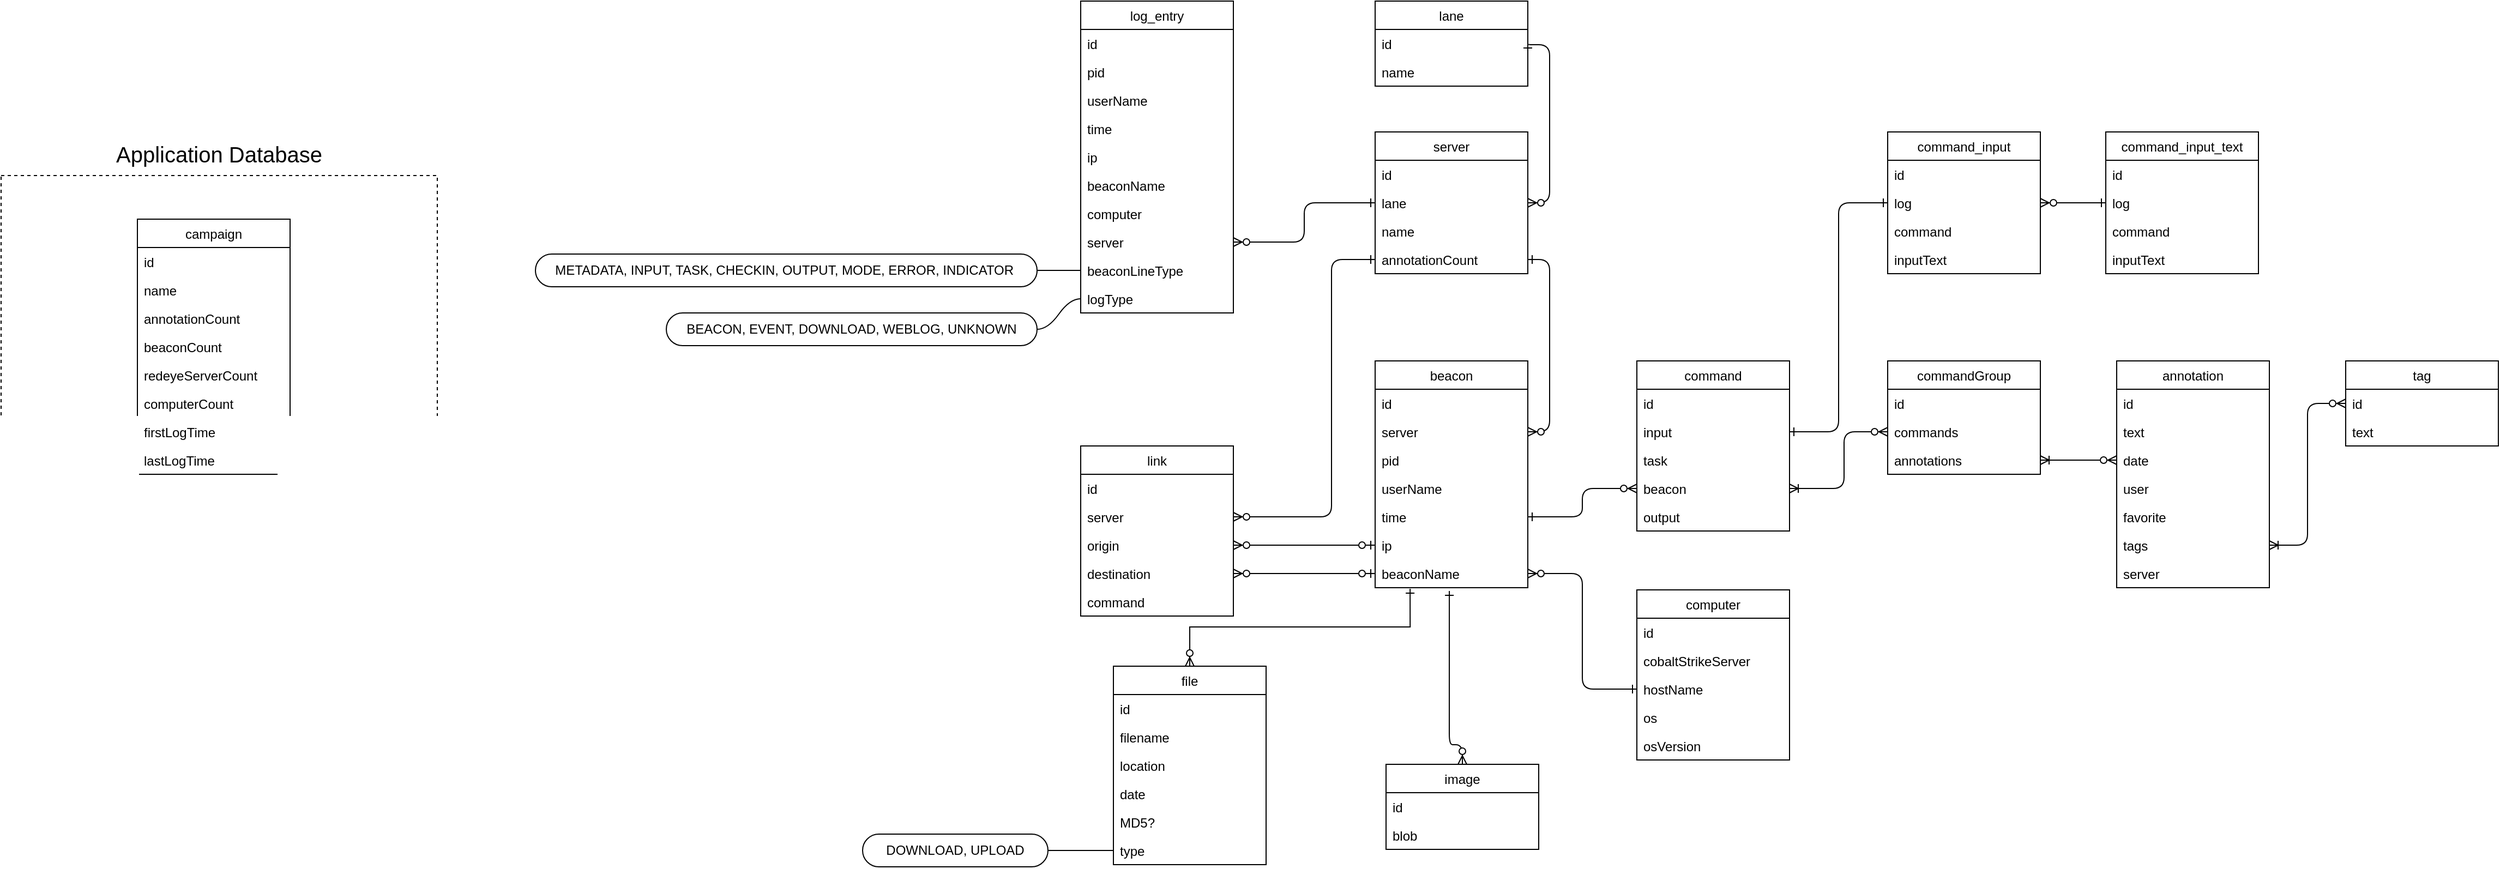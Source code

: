 <mxfile version="14.2.4" type="embed">
    <diagram name="Page-1" id="2ca16b54-16f6-2749-3443-fa8db7711227">
        <mxGraphModel dx="3240" dy="1632" grid="1" gridSize="10" guides="1" tooltips="1" connect="1" arrows="1" fold="1" page="1" pageScale="1" pageWidth="1100" pageHeight="850" background="none" math="0" shadow="0">
            <root>
                <mxCell id="0"/>
                <mxCell id="1" parent="0"/>
                <mxCell id="2T3oryyXffOPvP6jxIFv-10" value="" style="whiteSpace=wrap;html=1;aspect=fixed;fillColor=none;dashed=1;" parent="1" vertex="1">
                    <mxGeometry x="-1510" y="-630" width="400" height="400" as="geometry"/>
                </mxCell>
                <mxCell id="2T3oryyXffOPvP6jxIFv-11" value="Application Database" style="text;html=1;strokeColor=none;fillColor=none;align=center;verticalAlign=middle;whiteSpace=wrap;rounded=0;dashed=1;fontSize=20;" parent="1" vertex="1">
                    <mxGeometry x="-1510" y="-670" width="400" height="40" as="geometry"/>
                </mxCell>
                <mxCell id="2T3oryyXffOPvP6jxIFv-12" value="campaign" style="swimlane;fontStyle=0;childLayout=stackLayout;horizontal=1;startSize=26;horizontalStack=0;resizeParent=1;resizeParentMax=0;resizeLast=0;collapsible=1;marginBottom=0;html=0;" parent="1" vertex="1">
                    <mxGeometry x="-1385" y="-590" width="140" height="234" as="geometry"/>
                </mxCell>
                <mxCell id="2T3oryyXffOPvP6jxIFv-13" value="id" style="text;strokeColor=none;fillColor=none;align=left;verticalAlign=top;spacingLeft=4;spacingRight=4;overflow=hidden;rotatable=0;points=[[0,0.5],[1,0.5]];portConstraint=eastwest;" parent="2T3oryyXffOPvP6jxIFv-12" vertex="1">
                    <mxGeometry y="26" width="140" height="26" as="geometry"/>
                </mxCell>
                <mxCell id="2T3oryyXffOPvP6jxIFv-14" value="name" style="text;strokeColor=none;fillColor=none;align=left;verticalAlign=top;spacingLeft=4;spacingRight=4;overflow=hidden;rotatable=0;points=[[0,0.5],[1,0.5]];portConstraint=eastwest;html=0;" parent="2T3oryyXffOPvP6jxIFv-12" vertex="1">
                    <mxGeometry y="52" width="140" height="26" as="geometry"/>
                </mxCell>
                <mxCell id="2T3oryyXffOPvP6jxIFv-15" value="annotationCount" style="text;strokeColor=none;fillColor=none;align=left;verticalAlign=top;spacingLeft=4;spacingRight=4;overflow=hidden;rotatable=0;points=[[0,0.5],[1,0.5]];portConstraint=eastwest;html=0;" parent="2T3oryyXffOPvP6jxIFv-12" vertex="1">
                    <mxGeometry y="78" width="140" height="26" as="geometry"/>
                </mxCell>
                <mxCell id="2T3oryyXffOPvP6jxIFv-16" value="beaconCount" style="text;strokeColor=none;fillColor=none;align=left;verticalAlign=top;spacingLeft=4;spacingRight=4;overflow=hidden;rotatable=0;points=[[0,0.5],[1,0.5]];portConstraint=eastwest;" parent="2T3oryyXffOPvP6jxIFv-12" vertex="1">
                    <mxGeometry y="104" width="140" height="26" as="geometry"/>
                </mxCell>
                <mxCell id="2T3oryyXffOPvP6jxIFv-17" value="redeyeServerCount" style="text;strokeColor=none;fillColor=none;align=left;verticalAlign=top;spacingLeft=4;spacingRight=4;overflow=hidden;rotatable=0;points=[[0,0.5],[1,0.5]];portConstraint=eastwest;" parent="2T3oryyXffOPvP6jxIFv-12" vertex="1">
                    <mxGeometry y="130" width="140" height="26" as="geometry"/>
                </mxCell>
                <mxCell id="2T3oryyXffOPvP6jxIFv-18" value="computerCount&#10;" style="text;align=left;verticalAlign=top;spacingLeft=4;spacingRight=4;overflow=hidden;rotatable=0;points=[[0,0.5],[1,0.5]];portConstraint=eastwest;html=0;" parent="2T3oryyXffOPvP6jxIFv-12" vertex="1">
                    <mxGeometry y="156" width="140" height="26" as="geometry"/>
                </mxCell>
                <mxCell id="2T3oryyXffOPvP6jxIFv-19" value="firstLogTime" style="text;strokeColor=none;fillColor=none;align=left;verticalAlign=top;spacingLeft=4;spacingRight=4;overflow=hidden;rotatable=0;points=[[0,0.5],[1,0.5]];portConstraint=eastwest;" parent="2T3oryyXffOPvP6jxIFv-12" vertex="1">
                    <mxGeometry y="182" width="140" height="26" as="geometry"/>
                </mxCell>
                <mxCell id="2T3oryyXffOPvP6jxIFv-20" value="lastLogTime" style="text;strokeColor=none;fillColor=none;align=left;verticalAlign=top;spacingLeft=4;spacingRight=4;overflow=hidden;rotatable=0;points=[[0,0.5],[1,0.5]];portConstraint=eastwest;" parent="2T3oryyXffOPvP6jxIFv-12" vertex="1">
                    <mxGeometry y="208" width="140" height="26" as="geometry"/>
                </mxCell>
                <mxCell id="2T3oryyXffOPvP6jxIFv-21" value="annotation" style="swimlane;fontStyle=0;childLayout=stackLayout;horizontal=1;startSize=26;horizontalStack=0;resizeParent=1;resizeParentMax=0;resizeLast=0;collapsible=1;marginBottom=0;html=0;" parent="1" vertex="1">
                    <mxGeometry x="430" y="-460" width="140" height="208" as="geometry"/>
                </mxCell>
                <mxCell id="2T3oryyXffOPvP6jxIFv-22" value="id" style="text;strokeColor=none;fillColor=none;align=left;verticalAlign=top;spacingLeft=4;spacingRight=4;overflow=hidden;rotatable=0;points=[[0,0.5],[1,0.5]];portConstraint=eastwest;" parent="2T3oryyXffOPvP6jxIFv-21" vertex="1">
                    <mxGeometry y="26" width="140" height="26" as="geometry"/>
                </mxCell>
                <mxCell id="2T3oryyXffOPvP6jxIFv-23" value="text" style="text;strokeColor=none;fillColor=none;align=left;verticalAlign=top;spacingLeft=4;spacingRight=4;overflow=hidden;rotatable=0;points=[[0,0.5],[1,0.5]];portConstraint=eastwest;html=0;" parent="2T3oryyXffOPvP6jxIFv-21" vertex="1">
                    <mxGeometry y="52" width="140" height="26" as="geometry"/>
                </mxCell>
                <mxCell id="2T3oryyXffOPvP6jxIFv-24" value="date" style="text;strokeColor=none;fillColor=none;align=left;verticalAlign=top;spacingLeft=4;spacingRight=4;overflow=hidden;rotatable=0;points=[[0,0.5],[1,0.5]];portConstraint=eastwest;html=0;" parent="2T3oryyXffOPvP6jxIFv-21" vertex="1">
                    <mxGeometry y="78" width="140" height="26" as="geometry"/>
                </mxCell>
                <mxCell id="2T3oryyXffOPvP6jxIFv-25" value="user" style="text;strokeColor=none;fillColor=none;align=left;verticalAlign=top;spacingLeft=4;spacingRight=4;overflow=hidden;rotatable=0;points=[[0,0.5],[1,0.5]];portConstraint=eastwest;" parent="2T3oryyXffOPvP6jxIFv-21" vertex="1">
                    <mxGeometry y="104" width="140" height="26" as="geometry"/>
                </mxCell>
                <mxCell id="2T3oryyXffOPvP6jxIFv-26" value="favorite" style="text;strokeColor=none;fillColor=none;align=left;verticalAlign=top;spacingLeft=4;spacingRight=4;overflow=hidden;rotatable=0;points=[[0,0.5],[1,0.5]];portConstraint=eastwest;" parent="2T3oryyXffOPvP6jxIFv-21" vertex="1">
                    <mxGeometry y="130" width="140" height="26" as="geometry"/>
                </mxCell>
                <mxCell id="2T3oryyXffOPvP6jxIFv-27" value="tags" style="text;align=left;verticalAlign=top;spacingLeft=4;spacingRight=4;overflow=hidden;rotatable=0;points=[[0,0.5],[1,0.5]];portConstraint=eastwest;html=0;" parent="2T3oryyXffOPvP6jxIFv-21" vertex="1">
                    <mxGeometry y="156" width="140" height="26" as="geometry"/>
                </mxCell>
                <mxCell id="2T3oryyXffOPvP6jxIFv-28" value="server" style="text;strokeColor=none;fillColor=none;align=left;verticalAlign=top;spacingLeft=4;spacingRight=4;overflow=hidden;rotatable=0;points=[[0,0.5],[1,0.5]];portConstraint=eastwest;" parent="2T3oryyXffOPvP6jxIFv-21" vertex="1">
                    <mxGeometry y="182" width="140" height="26" as="geometry"/>
                </mxCell>
                <mxCell id="2T3oryyXffOPvP6jxIFv-29" value="tag" style="swimlane;fontStyle=0;childLayout=stackLayout;horizontal=1;startSize=26;horizontalStack=0;resizeParent=1;resizeParentMax=0;resizeLast=0;collapsible=1;marginBottom=0;html=0;" parent="1" vertex="1">
                    <mxGeometry x="640" y="-460" width="140" height="78" as="geometry"/>
                </mxCell>
                <mxCell id="2T3oryyXffOPvP6jxIFv-30" value="id" style="text;align=left;verticalAlign=top;spacingLeft=4;spacingRight=4;overflow=hidden;rotatable=0;points=[[0,0.5],[1,0.5]];portConstraint=eastwest;" parent="2T3oryyXffOPvP6jxIFv-29" vertex="1">
                    <mxGeometry y="26" width="140" height="26" as="geometry"/>
                </mxCell>
                <mxCell id="2T3oryyXffOPvP6jxIFv-31" value="text" style="text;strokeColor=none;fillColor=none;align=left;verticalAlign=top;spacingLeft=4;spacingRight=4;overflow=hidden;rotatable=0;points=[[0,0.5],[1,0.5]];portConstraint=eastwest;html=0;" parent="2T3oryyXffOPvP6jxIFv-29" vertex="1">
                    <mxGeometry y="52" width="140" height="26" as="geometry"/>
                </mxCell>
                <mxCell id="2T3oryyXffOPvP6jxIFv-32" value="" style="endArrow=ERzeroToMany;html=1;entryX=0;entryY=0.5;entryDx=0;entryDy=0;exitX=1;exitY=0.5;exitDx=0;exitDy=0;rounded=1;edgeStyle=orthogonalEdgeStyle;startArrow=ERoneToMany;startFill=0;endFill=1;" parent="1" source="2T3oryyXffOPvP6jxIFv-27" target="2T3oryyXffOPvP6jxIFv-30" edge="1">
                    <mxGeometry width="50" height="50" relative="1" as="geometry">
                        <mxPoint x="410" y="-220" as="sourcePoint"/>
                        <mxPoint x="460" y="-270" as="targetPoint"/>
                    </mxGeometry>
                </mxCell>
                <mxCell id="2T3oryyXffOPvP6jxIFv-33" value="commandGroup" style="swimlane;fontStyle=0;childLayout=stackLayout;horizontal=1;startSize=26;horizontalStack=0;resizeParent=1;resizeParentMax=0;resizeLast=0;collapsible=1;marginBottom=0;html=0;" parent="1" vertex="1">
                    <mxGeometry x="220" y="-460" width="140" height="104" as="geometry"/>
                </mxCell>
                <mxCell id="2T3oryyXffOPvP6jxIFv-34" value="id" style="text;strokeColor=none;fillColor=none;align=left;verticalAlign=top;spacingLeft=4;spacingRight=4;overflow=hidden;rotatable=0;points=[[0,0.5],[1,0.5]];portConstraint=eastwest;" parent="2T3oryyXffOPvP6jxIFv-33" vertex="1">
                    <mxGeometry y="26" width="140" height="26" as="geometry"/>
                </mxCell>
                <mxCell id="2T3oryyXffOPvP6jxIFv-35" value="commands" style="text;strokeColor=none;fillColor=none;align=left;verticalAlign=top;spacingLeft=4;spacingRight=4;overflow=hidden;rotatable=0;points=[[0,0.5],[1,0.5]];portConstraint=eastwest;html=0;" parent="2T3oryyXffOPvP6jxIFv-33" vertex="1">
                    <mxGeometry y="52" width="140" height="26" as="geometry"/>
                </mxCell>
                <mxCell id="2T3oryyXffOPvP6jxIFv-36" value="annotations" style="text;strokeColor=none;fillColor=none;align=left;verticalAlign=top;spacingLeft=4;spacingRight=4;overflow=hidden;rotatable=0;points=[[0,0.5],[1,0.5]];portConstraint=eastwest;html=0;" parent="2T3oryyXffOPvP6jxIFv-33" vertex="1">
                    <mxGeometry y="78" width="140" height="26" as="geometry"/>
                </mxCell>
                <mxCell id="2T3oryyXffOPvP6jxIFv-37" value="" style="endArrow=ERzeroToMany;html=1;entryX=0;entryY=0.5;entryDx=0;entryDy=0;exitX=1;exitY=0.5;exitDx=0;exitDy=0;rounded=1;edgeStyle=orthogonalEdgeStyle;startArrow=ERoneToMany;startFill=0;endFill=1;" parent="1" source="2T3oryyXffOPvP6jxIFv-36" target="2T3oryyXffOPvP6jxIFv-24" edge="1">
                    <mxGeometry width="50" height="50" relative="1" as="geometry">
                        <mxPoint x="665.0" y="-281" as="sourcePoint"/>
                        <mxPoint x="850" y="-411" as="targetPoint"/>
                    </mxGeometry>
                </mxCell>
                <mxCell id="2T3oryyXffOPvP6jxIFv-38" value="command" style="swimlane;fontStyle=0;childLayout=stackLayout;horizontal=1;startSize=26;horizontalStack=0;resizeParent=1;resizeParentMax=0;resizeLast=0;collapsible=1;marginBottom=0;html=0;" parent="1" vertex="1">
                    <mxGeometry x="-10" y="-460" width="140" height="156" as="geometry"/>
                </mxCell>
                <mxCell id="2T3oryyXffOPvP6jxIFv-39" value="id" style="text;strokeColor=none;fillColor=none;align=left;verticalAlign=top;spacingLeft=4;spacingRight=4;overflow=hidden;rotatable=0;points=[[0,0.5],[1,0.5]];portConstraint=eastwest;" parent="2T3oryyXffOPvP6jxIFv-38" vertex="1">
                    <mxGeometry y="26" width="140" height="26" as="geometry"/>
                </mxCell>
                <mxCell id="2T3oryyXffOPvP6jxIFv-40" value="input" style="text;strokeColor=none;fillColor=none;align=left;verticalAlign=top;spacingLeft=4;spacingRight=4;overflow=hidden;rotatable=0;points=[[0,0.5],[1,0.5]];portConstraint=eastwest;html=0;" parent="2T3oryyXffOPvP6jxIFv-38" vertex="1">
                    <mxGeometry y="52" width="140" height="26" as="geometry"/>
                </mxCell>
                <mxCell id="2T3oryyXffOPvP6jxIFv-41" value="task" style="text;strokeColor=none;fillColor=none;align=left;verticalAlign=top;spacingLeft=4;spacingRight=4;overflow=hidden;rotatable=0;points=[[0,0.5],[1,0.5]];portConstraint=eastwest;html=0;" parent="2T3oryyXffOPvP6jxIFv-38" vertex="1">
                    <mxGeometry y="78" width="140" height="26" as="geometry"/>
                </mxCell>
                <mxCell id="2T3oryyXffOPvP6jxIFv-42" value="beacon" style="text;strokeColor=none;fillColor=none;align=left;verticalAlign=top;spacingLeft=4;spacingRight=4;overflow=hidden;rotatable=0;points=[[0,0.5],[1,0.5]];portConstraint=eastwest;" parent="2T3oryyXffOPvP6jxIFv-38" vertex="1">
                    <mxGeometry y="104" width="140" height="26" as="geometry"/>
                </mxCell>
                <mxCell id="2T3oryyXffOPvP6jxIFv-43" value="output" style="text;strokeColor=none;fillColor=none;align=left;verticalAlign=top;spacingLeft=4;spacingRight=4;overflow=hidden;rotatable=0;points=[[0,0.5],[1,0.5]];portConstraint=eastwest;" parent="2T3oryyXffOPvP6jxIFv-38" vertex="1">
                    <mxGeometry y="130" width="140" height="26" as="geometry"/>
                </mxCell>
                <mxCell id="2T3oryyXffOPvP6jxIFv-44" value="" style="endArrow=ERzeroToMany;html=1;rounded=1;edgeStyle=orthogonalEdgeStyle;startArrow=ERoneToMany;startFill=0;endFill=1;entryX=0;entryY=0.5;entryDx=0;entryDy=0;exitX=1;exitY=0.5;exitDx=0;exitDy=0;" parent="1" source="2T3oryyXffOPvP6jxIFv-42" target="2T3oryyXffOPvP6jxIFv-35" edge="1">
                    <mxGeometry width="50" height="50" relative="1" as="geometry">
                        <mxPoint x="130" y="-421" as="sourcePoint"/>
                        <mxPoint x="190" y="-421" as="targetPoint"/>
                        <Array as="points">
                            <mxPoint x="180" y="-343"/>
                            <mxPoint x="180" y="-395"/>
                        </Array>
                    </mxGeometry>
                </mxCell>
                <mxCell id="2T3oryyXffOPvP6jxIFv-45" value="beacon" style="swimlane;fontStyle=0;childLayout=stackLayout;horizontal=1;startSize=26;horizontalStack=0;resizeParent=1;resizeParentMax=0;resizeLast=0;collapsible=1;marginBottom=0;html=0;" parent="1" vertex="1">
                    <mxGeometry x="-250" y="-460" width="140" height="208" as="geometry"/>
                </mxCell>
                <mxCell id="2T3oryyXffOPvP6jxIFv-46" value="id" style="text;strokeColor=none;fillColor=none;align=left;verticalAlign=top;spacingLeft=4;spacingRight=4;overflow=hidden;rotatable=0;points=[[0,0.5],[1,0.5]];portConstraint=eastwest;" parent="2T3oryyXffOPvP6jxIFv-45" vertex="1">
                    <mxGeometry y="26" width="140" height="26" as="geometry"/>
                </mxCell>
                <mxCell id="2T3oryyXffOPvP6jxIFv-47" value="server" style="text;strokeColor=none;fillColor=none;align=left;verticalAlign=top;spacingLeft=4;spacingRight=4;overflow=hidden;rotatable=0;points=[[0,0.5],[1,0.5]];portConstraint=eastwest;" parent="2T3oryyXffOPvP6jxIFv-45" vertex="1">
                    <mxGeometry y="52" width="140" height="26" as="geometry"/>
                </mxCell>
                <mxCell id="2T3oryyXffOPvP6jxIFv-48" value="pid" style="text;strokeColor=none;fillColor=none;align=left;verticalAlign=top;spacingLeft=4;spacingRight=4;overflow=hidden;rotatable=0;points=[[0,0.5],[1,0.5]];portConstraint=eastwest;html=0;" parent="2T3oryyXffOPvP6jxIFv-45" vertex="1">
                    <mxGeometry y="78" width="140" height="26" as="geometry"/>
                </mxCell>
                <mxCell id="2T3oryyXffOPvP6jxIFv-49" value="userName" style="text;strokeColor=none;fillColor=none;align=left;verticalAlign=top;spacingLeft=4;spacingRight=4;overflow=hidden;rotatable=0;points=[[0,0.5],[1,0.5]];portConstraint=eastwest;html=0;" parent="2T3oryyXffOPvP6jxIFv-45" vertex="1">
                    <mxGeometry y="104" width="140" height="26" as="geometry"/>
                </mxCell>
                <mxCell id="2T3oryyXffOPvP6jxIFv-50" value="time" style="text;strokeColor=none;fillColor=none;align=left;verticalAlign=top;spacingLeft=4;spacingRight=4;overflow=hidden;rotatable=0;points=[[0,0.5],[1,0.5]];portConstraint=eastwest;" parent="2T3oryyXffOPvP6jxIFv-45" vertex="1">
                    <mxGeometry y="130" width="140" height="26" as="geometry"/>
                </mxCell>
                <mxCell id="2T3oryyXffOPvP6jxIFv-51" value="ip" style="text;strokeColor=none;fillColor=none;align=left;verticalAlign=top;spacingLeft=4;spacingRight=4;overflow=hidden;rotatable=0;points=[[0,0.5],[1,0.5]];portConstraint=eastwest;" parent="2T3oryyXffOPvP6jxIFv-45" vertex="1">
                    <mxGeometry y="156" width="140" height="26" as="geometry"/>
                </mxCell>
                <mxCell id="2T3oryyXffOPvP6jxIFv-52" value="beaconName" style="text;strokeColor=none;fillColor=none;align=left;verticalAlign=top;spacingLeft=4;spacingRight=4;overflow=hidden;rotatable=0;points=[[0,0.5],[1,0.5]];portConstraint=eastwest;" parent="2T3oryyXffOPvP6jxIFv-45" vertex="1">
                    <mxGeometry y="182" width="140" height="26" as="geometry"/>
                </mxCell>
                <mxCell id="2T3oryyXffOPvP6jxIFv-54" value="log_entry" style="swimlane;fontStyle=0;childLayout=stackLayout;horizontal=1;startSize=26;horizontalStack=0;resizeParent=1;resizeParentMax=0;resizeLast=0;collapsible=1;marginBottom=0;html=0;" parent="1" vertex="1">
                    <mxGeometry x="-520" y="-790" width="140" height="286" as="geometry"/>
                </mxCell>
                <mxCell id="2T3oryyXffOPvP6jxIFv-55" value="id" style="text;strokeColor=none;fillColor=none;align=left;verticalAlign=top;spacingLeft=4;spacingRight=4;overflow=hidden;rotatable=0;points=[[0,0.5],[1,0.5]];portConstraint=eastwest;" parent="2T3oryyXffOPvP6jxIFv-54" vertex="1">
                    <mxGeometry y="26" width="140" height="26" as="geometry"/>
                </mxCell>
                <mxCell id="2T3oryyXffOPvP6jxIFv-56" value="pid" style="text;strokeColor=none;fillColor=none;align=left;verticalAlign=top;spacingLeft=4;spacingRight=4;overflow=hidden;rotatable=0;points=[[0,0.5],[1,0.5]];portConstraint=eastwest;html=0;" parent="2T3oryyXffOPvP6jxIFv-54" vertex="1">
                    <mxGeometry y="52" width="140" height="26" as="geometry"/>
                </mxCell>
                <mxCell id="2T3oryyXffOPvP6jxIFv-57" value="userName" style="text;strokeColor=none;fillColor=none;align=left;verticalAlign=top;spacingLeft=4;spacingRight=4;overflow=hidden;rotatable=0;points=[[0,0.5],[1,0.5]];portConstraint=eastwest;html=0;" parent="2T3oryyXffOPvP6jxIFv-54" vertex="1">
                    <mxGeometry y="78" width="140" height="26" as="geometry"/>
                </mxCell>
                <mxCell id="2T3oryyXffOPvP6jxIFv-58" value="time" style="text;strokeColor=none;fillColor=none;align=left;verticalAlign=top;spacingLeft=4;spacingRight=4;overflow=hidden;rotatable=0;points=[[0,0.5],[1,0.5]];portConstraint=eastwest;" parent="2T3oryyXffOPvP6jxIFv-54" vertex="1">
                    <mxGeometry y="104" width="140" height="26" as="geometry"/>
                </mxCell>
                <mxCell id="2T3oryyXffOPvP6jxIFv-59" value="ip" style="text;strokeColor=none;fillColor=none;align=left;verticalAlign=top;spacingLeft=4;spacingRight=4;overflow=hidden;rotatable=0;points=[[0,0.5],[1,0.5]];portConstraint=eastwest;" parent="2T3oryyXffOPvP6jxIFv-54" vertex="1">
                    <mxGeometry y="130" width="140" height="26" as="geometry"/>
                </mxCell>
                <mxCell id="2T3oryyXffOPvP6jxIFv-60" value="beaconName" style="text;strokeColor=none;fillColor=none;align=left;verticalAlign=top;spacingLeft=4;spacingRight=4;overflow=hidden;rotatable=0;points=[[0,0.5],[1,0.5]];portConstraint=eastwest;" parent="2T3oryyXffOPvP6jxIFv-54" vertex="1">
                    <mxGeometry y="156" width="140" height="26" as="geometry"/>
                </mxCell>
                <mxCell id="2T3oryyXffOPvP6jxIFv-61" value="computer" style="text;strokeColor=none;fillColor=none;align=left;verticalAlign=top;spacingLeft=4;spacingRight=4;overflow=hidden;rotatable=0;points=[[0,0.5],[1,0.5]];portConstraint=eastwest;" parent="2T3oryyXffOPvP6jxIFv-54" vertex="1">
                    <mxGeometry y="182" width="140" height="26" as="geometry"/>
                </mxCell>
                <mxCell id="2T3oryyXffOPvP6jxIFv-62" value="server" style="text;strokeColor=none;fillColor=none;align=left;verticalAlign=top;spacingLeft=4;spacingRight=4;overflow=hidden;rotatable=0;points=[[0,0.5],[1,0.5]];portConstraint=eastwest;" parent="2T3oryyXffOPvP6jxIFv-54" vertex="1">
                    <mxGeometry y="208" width="140" height="26" as="geometry"/>
                </mxCell>
                <mxCell id="46" value="beaconLineType" style="text;strokeColor=none;fillColor=none;align=left;verticalAlign=top;spacingLeft=4;spacingRight=4;overflow=hidden;rotatable=0;points=[[0,0.5],[1,0.5]];portConstraint=eastwest;" vertex="1" parent="2T3oryyXffOPvP6jxIFv-54">
                    <mxGeometry y="234" width="140" height="26" as="geometry"/>
                </mxCell>
                <mxCell id="59" value="logType" style="text;strokeColor=none;fillColor=none;align=left;verticalAlign=top;spacingLeft=4;spacingRight=4;overflow=hidden;rotatable=0;points=[[0,0.5],[1,0.5]];portConstraint=eastwest;" vertex="1" parent="2T3oryyXffOPvP6jxIFv-54">
                    <mxGeometry y="260" width="140" height="26" as="geometry"/>
                </mxCell>
                <mxCell id="2T3oryyXffOPvP6jxIFv-63" style="edgeStyle=orthogonalEdgeStyle;rounded=1;orthogonalLoop=1;jettySize=auto;html=1;exitX=0;exitY=0.5;exitDx=0;exitDy=0;entryX=1;entryY=0.5;entryDx=0;entryDy=0;startArrow=ERzeroToMany;startFill=1;endArrow=ERone;endFill=0;" parent="1" source="2T3oryyXffOPvP6jxIFv-42" target="2T3oryyXffOPvP6jxIFv-50" edge="1">
                    <mxGeometry relative="1" as="geometry"/>
                </mxCell>
                <mxCell id="2T3oryyXffOPvP6jxIFv-64" value="computer" style="swimlane;fontStyle=0;childLayout=stackLayout;horizontal=1;startSize=26;horizontalStack=0;resizeParent=1;resizeParentMax=0;resizeLast=0;collapsible=1;marginBottom=0;html=0;" parent="1" vertex="1">
                    <mxGeometry x="-10" y="-250" width="140" height="156" as="geometry"/>
                </mxCell>
                <mxCell id="2T3oryyXffOPvP6jxIFv-65" value="id" style="text;strokeColor=none;fillColor=none;align=left;verticalAlign=top;spacingLeft=4;spacingRight=4;overflow=hidden;rotatable=0;points=[[0,0.5],[1,0.5]];portConstraint=eastwest;" parent="2T3oryyXffOPvP6jxIFv-64" vertex="1">
                    <mxGeometry y="26" width="140" height="26" as="geometry"/>
                </mxCell>
                <mxCell id="2T3oryyXffOPvP6jxIFv-66" value="cobaltStrikeServer" style="text;strokeColor=none;fillColor=none;align=left;verticalAlign=top;spacingLeft=4;spacingRight=4;overflow=hidden;rotatable=0;points=[[0,0.5],[1,0.5]];portConstraint=eastwest;html=0;" parent="2T3oryyXffOPvP6jxIFv-64" vertex="1">
                    <mxGeometry y="52" width="140" height="26" as="geometry"/>
                </mxCell>
                <mxCell id="2T3oryyXffOPvP6jxIFv-67" value="hostName" style="text;strokeColor=none;fillColor=none;align=left;verticalAlign=top;spacingLeft=4;spacingRight=4;overflow=hidden;rotatable=0;points=[[0,0.5],[1,0.5]];portConstraint=eastwest;html=0;" parent="2T3oryyXffOPvP6jxIFv-64" vertex="1">
                    <mxGeometry y="78" width="140" height="26" as="geometry"/>
                </mxCell>
                <mxCell id="2T3oryyXffOPvP6jxIFv-68" value="os" style="text;strokeColor=none;fillColor=none;align=left;verticalAlign=top;spacingLeft=4;spacingRight=4;overflow=hidden;rotatable=0;points=[[0,0.5],[1,0.5]];portConstraint=eastwest;" parent="2T3oryyXffOPvP6jxIFv-64" vertex="1">
                    <mxGeometry y="104" width="140" height="26" as="geometry"/>
                </mxCell>
                <mxCell id="2T3oryyXffOPvP6jxIFv-69" value="osVersion" style="text;strokeColor=none;fillColor=none;align=left;verticalAlign=top;spacingLeft=4;spacingRight=4;overflow=hidden;rotatable=0;points=[[0,0.5],[1,0.5]];portConstraint=eastwest;" parent="2T3oryyXffOPvP6jxIFv-64" vertex="1">
                    <mxGeometry y="130" width="140" height="26" as="geometry"/>
                </mxCell>
                <mxCell id="2T3oryyXffOPvP6jxIFv-70" style="edgeStyle=orthogonalEdgeStyle;rounded=1;orthogonalLoop=1;jettySize=auto;html=1;exitX=1;exitY=0.5;exitDx=0;exitDy=0;entryX=0;entryY=0.5;entryDx=0;entryDy=0;startArrow=ERzeroToMany;startFill=1;endArrow=ERone;endFill=0;" parent="1" source="2T3oryyXffOPvP6jxIFv-52" target="2T3oryyXffOPvP6jxIFv-67" edge="1">
                    <mxGeometry relative="1" as="geometry">
                        <mxPoint x="-110" y="-239" as="sourcePoint"/>
                    </mxGeometry>
                </mxCell>
                <mxCell id="2T3oryyXffOPvP6jxIFv-71" value="server" style="swimlane;fontStyle=0;childLayout=stackLayout;horizontal=1;startSize=26;horizontalStack=0;resizeParent=1;resizeParentMax=0;resizeLast=0;collapsible=1;marginBottom=0;html=0;" parent="1" vertex="1">
                    <mxGeometry x="-250" y="-670" width="140" height="130" as="geometry"/>
                </mxCell>
                <mxCell id="2T3oryyXffOPvP6jxIFv-72" value="id" style="text;strokeColor=none;fillColor=none;align=left;verticalAlign=top;spacingLeft=4;spacingRight=4;overflow=hidden;rotatable=0;points=[[0,0.5],[1,0.5]];portConstraint=eastwest;" parent="2T3oryyXffOPvP6jxIFv-71" vertex="1">
                    <mxGeometry y="26" width="140" height="26" as="geometry"/>
                </mxCell>
                <mxCell id="2T3oryyXffOPvP6jxIFv-73" value="lane" style="text;strokeColor=none;fillColor=none;align=left;verticalAlign=top;spacingLeft=4;spacingRight=4;overflow=hidden;rotatable=0;points=[[0,0.5],[1,0.5]];portConstraint=eastwest;" parent="2T3oryyXffOPvP6jxIFv-71" vertex="1">
                    <mxGeometry y="52" width="140" height="26" as="geometry"/>
                </mxCell>
                <mxCell id="2T3oryyXffOPvP6jxIFv-74" value="name" style="text;strokeColor=none;fillColor=none;align=left;verticalAlign=top;spacingLeft=4;spacingRight=4;overflow=hidden;rotatable=0;points=[[0,0.5],[1,0.5]];portConstraint=eastwest;html=0;" parent="2T3oryyXffOPvP6jxIFv-71" vertex="1">
                    <mxGeometry y="78" width="140" height="26" as="geometry"/>
                </mxCell>
                <mxCell id="2T3oryyXffOPvP6jxIFv-75" value="annotationCount" style="text;strokeColor=none;fillColor=none;align=left;verticalAlign=top;spacingLeft=4;spacingRight=4;overflow=hidden;rotatable=0;points=[[0,0.5],[1,0.5]];portConstraint=eastwest;html=0;" parent="2T3oryyXffOPvP6jxIFv-71" vertex="1">
                    <mxGeometry y="104" width="140" height="26" as="geometry"/>
                </mxCell>
                <mxCell id="2T3oryyXffOPvP6jxIFv-76" style="edgeStyle=orthogonalEdgeStyle;rounded=1;orthogonalLoop=1;jettySize=auto;html=1;exitX=1;exitY=0.5;exitDx=0;exitDy=0;entryX=1;entryY=0.5;entryDx=0;entryDy=0;startArrow=ERzeroToMany;startFill=1;endArrow=ERone;endFill=0;" parent="1" source="2T3oryyXffOPvP6jxIFv-47" target="2T3oryyXffOPvP6jxIFv-75" edge="1">
                    <mxGeometry relative="1" as="geometry"/>
                </mxCell>
                <mxCell id="2T3oryyXffOPvP6jxIFv-77" value="lane" style="swimlane;fontStyle=0;childLayout=stackLayout;horizontal=1;startSize=26;horizontalStack=0;resizeParent=1;resizeParentMax=0;resizeLast=0;collapsible=1;marginBottom=0;html=0;" parent="1" vertex="1">
                    <mxGeometry x="-250" y="-790" width="140" height="78" as="geometry"/>
                </mxCell>
                <mxCell id="2T3oryyXffOPvP6jxIFv-78" value="id" style="text;strokeColor=none;fillColor=none;align=left;verticalAlign=top;spacingLeft=4;spacingRight=4;overflow=hidden;rotatable=0;points=[[0,0.5],[1,0.5]];portConstraint=eastwest;" parent="2T3oryyXffOPvP6jxIFv-77" vertex="1">
                    <mxGeometry y="26" width="140" height="26" as="geometry"/>
                </mxCell>
                <mxCell id="2T3oryyXffOPvP6jxIFv-79" value="name" style="text;strokeColor=none;fillColor=none;align=left;verticalAlign=top;spacingLeft=4;spacingRight=4;overflow=hidden;rotatable=0;points=[[0,0.5],[1,0.5]];portConstraint=eastwest;html=0;" parent="2T3oryyXffOPvP6jxIFv-77" vertex="1">
                    <mxGeometry y="52" width="140" height="26" as="geometry"/>
                </mxCell>
                <mxCell id="2T3oryyXffOPvP6jxIFv-80" style="edgeStyle=orthogonalEdgeStyle;rounded=1;orthogonalLoop=1;jettySize=auto;html=1;exitX=1;exitY=0.5;exitDx=0;exitDy=0;startArrow=ERzeroToMany;startFill=1;endArrow=ERone;endFill=0;entryX=1;entryY=0.5;entryDx=0;entryDy=0;" parent="1" source="2T3oryyXffOPvP6jxIFv-73" target="2T3oryyXffOPvP6jxIFv-78" edge="1">
                    <mxGeometry relative="1" as="geometry">
                        <mxPoint x="135" y="10" as="targetPoint"/>
                        <Array as="points">
                            <mxPoint x="-90" y="-605"/>
                            <mxPoint x="-90" y="-750"/>
                            <mxPoint x="-110" y="-750"/>
                        </Array>
                    </mxGeometry>
                </mxCell>
                <mxCell id="2T3oryyXffOPvP6jxIFv-81" style="edgeStyle=orthogonalEdgeStyle;rounded=1;orthogonalLoop=1;jettySize=auto;html=1;exitX=1;exitY=0.5;exitDx=0;exitDy=0;startArrow=ERzeroToMany;startFill=1;endArrow=ERone;endFill=0;entryX=0;entryY=0.5;entryDx=0;entryDy=0;" parent="1" source="2T3oryyXffOPvP6jxIFv-62" target="2T3oryyXffOPvP6jxIFv-73" edge="1">
                    <mxGeometry relative="1" as="geometry">
                        <mxPoint x="-310" y="-600" as="targetPoint"/>
                    </mxGeometry>
                </mxCell>
                <mxCell id="2T3oryyXffOPvP6jxIFv-82" value="link" style="swimlane;fontStyle=0;childLayout=stackLayout;horizontal=1;startSize=26;horizontalStack=0;resizeParent=1;resizeParentMax=0;resizeLast=0;collapsible=1;marginBottom=0;html=0;" parent="1" vertex="1">
                    <mxGeometry x="-520" y="-382" width="140" height="156" as="geometry"/>
                </mxCell>
                <mxCell id="2T3oryyXffOPvP6jxIFv-83" value="id" style="text;strokeColor=none;fillColor=none;align=left;verticalAlign=top;spacingLeft=4;spacingRight=4;overflow=hidden;rotatable=0;points=[[0,0.5],[1,0.5]];portConstraint=eastwest;" parent="2T3oryyXffOPvP6jxIFv-82" vertex="1">
                    <mxGeometry y="26" width="140" height="26" as="geometry"/>
                </mxCell>
                <mxCell id="2T3oryyXffOPvP6jxIFv-84" value="server" style="text;strokeColor=none;fillColor=none;align=left;verticalAlign=top;spacingLeft=4;spacingRight=4;overflow=hidden;rotatable=0;points=[[0,0.5],[1,0.5]];portConstraint=eastwest;html=0;" parent="2T3oryyXffOPvP6jxIFv-82" vertex="1">
                    <mxGeometry y="52" width="140" height="26" as="geometry"/>
                </mxCell>
                <mxCell id="2T3oryyXffOPvP6jxIFv-85" value="origin" style="text;strokeColor=none;fillColor=none;align=left;verticalAlign=top;spacingLeft=4;spacingRight=4;overflow=hidden;rotatable=0;points=[[0,0.5],[1,0.5]];portConstraint=eastwest;html=0;" parent="2T3oryyXffOPvP6jxIFv-82" vertex="1">
                    <mxGeometry y="78" width="140" height="26" as="geometry"/>
                </mxCell>
                <mxCell id="2T3oryyXffOPvP6jxIFv-86" value="destination" style="text;strokeColor=none;fillColor=none;align=left;verticalAlign=top;spacingLeft=4;spacingRight=4;overflow=hidden;rotatable=0;points=[[0,0.5],[1,0.5]];portConstraint=eastwest;" parent="2T3oryyXffOPvP6jxIFv-82" vertex="1">
                    <mxGeometry y="104" width="140" height="26" as="geometry"/>
                </mxCell>
                <mxCell id="2T3oryyXffOPvP6jxIFv-87" value="command" style="text;strokeColor=none;fillColor=none;align=left;verticalAlign=top;spacingLeft=4;spacingRight=4;overflow=hidden;rotatable=0;points=[[0,0.5],[1,0.5]];portConstraint=eastwest;" parent="2T3oryyXffOPvP6jxIFv-82" vertex="1">
                    <mxGeometry y="130" width="140" height="26" as="geometry"/>
                </mxCell>
                <mxCell id="2T3oryyXffOPvP6jxIFv-88" style="edgeStyle=orthogonalEdgeStyle;rounded=1;orthogonalLoop=1;jettySize=auto;html=1;exitX=1;exitY=0.5;exitDx=0;exitDy=0;entryX=0;entryY=0.5;entryDx=0;entryDy=0;startArrow=ERzeroToMany;startFill=1;endArrow=ERzeroToOne;endFill=1;" parent="1" source="2T3oryyXffOPvP6jxIFv-85" target="2T3oryyXffOPvP6jxIFv-51" edge="1">
                    <mxGeometry relative="1" as="geometry"/>
                </mxCell>
                <mxCell id="2T3oryyXffOPvP6jxIFv-89" style="edgeStyle=orthogonalEdgeStyle;rounded=1;orthogonalLoop=1;jettySize=auto;html=1;exitX=1;exitY=0.5;exitDx=0;exitDy=0;startArrow=ERzeroToMany;startFill=1;endArrow=ERzeroToOne;endFill=1;" parent="1" source="2T3oryyXffOPvP6jxIFv-86" edge="1">
                    <mxGeometry relative="1" as="geometry">
                        <mxPoint x="-250" y="-265" as="targetPoint"/>
                    </mxGeometry>
                </mxCell>
                <mxCell id="2T3oryyXffOPvP6jxIFv-90" style="edgeStyle=orthogonalEdgeStyle;rounded=1;orthogonalLoop=1;jettySize=auto;html=1;exitX=1;exitY=0.5;exitDx=0;exitDy=0;startArrow=ERzeroToMany;startFill=1;endArrow=ERone;endFill=0;" parent="1" source="2T3oryyXffOPvP6jxIFv-84" edge="1">
                    <mxGeometry relative="1" as="geometry">
                        <mxPoint x="-250" y="-553" as="targetPoint"/>
                        <Array as="points">
                            <mxPoint x="-290" y="-317"/>
                            <mxPoint x="-290" y="-553"/>
                        </Array>
                    </mxGeometry>
                </mxCell>
                <mxCell id="2T3oryyXffOPvP6jxIFv-91" value="command_input" style="swimlane;fontStyle=0;childLayout=stackLayout;horizontal=1;startSize=26;horizontalStack=0;resizeParent=1;resizeParentMax=0;resizeLast=0;collapsible=1;marginBottom=0;html=0;" parent="1" vertex="1">
                    <mxGeometry x="220" y="-670" width="140" height="130" as="geometry"/>
                </mxCell>
                <mxCell id="2T3oryyXffOPvP6jxIFv-92" value="id" style="text;strokeColor=none;fillColor=none;align=left;verticalAlign=top;spacingLeft=4;spacingRight=4;overflow=hidden;rotatable=0;points=[[0,0.5],[1,0.5]];portConstraint=eastwest;" parent="2T3oryyXffOPvP6jxIFv-91" vertex="1">
                    <mxGeometry y="26" width="140" height="26" as="geometry"/>
                </mxCell>
                <mxCell id="2T3oryyXffOPvP6jxIFv-93" value="log" style="text;strokeColor=none;fillColor=none;align=left;verticalAlign=top;spacingLeft=4;spacingRight=4;overflow=hidden;rotatable=0;points=[[0,0.5],[1,0.5]];portConstraint=eastwest;html=0;" parent="2T3oryyXffOPvP6jxIFv-91" vertex="1">
                    <mxGeometry y="52" width="140" height="26" as="geometry"/>
                </mxCell>
                <mxCell id="2T3oryyXffOPvP6jxIFv-94" value="command" style="text;strokeColor=none;fillColor=none;align=left;verticalAlign=top;spacingLeft=4;spacingRight=4;overflow=hidden;rotatable=0;points=[[0,0.5],[1,0.5]];portConstraint=eastwest;html=0;" parent="2T3oryyXffOPvP6jxIFv-91" vertex="1">
                    <mxGeometry y="78" width="140" height="26" as="geometry"/>
                </mxCell>
                <mxCell id="2T3oryyXffOPvP6jxIFv-95" value="inputText" style="text;strokeColor=none;fillColor=none;align=left;verticalAlign=top;spacingLeft=4;spacingRight=4;overflow=hidden;rotatable=0;points=[[0,0.5],[1,0.5]];portConstraint=eastwest;" parent="2T3oryyXffOPvP6jxIFv-91" vertex="1">
                    <mxGeometry y="104" width="140" height="26" as="geometry"/>
                </mxCell>
                <mxCell id="2T3oryyXffOPvP6jxIFv-96" value="command_input_text" style="swimlane;fontStyle=0;childLayout=stackLayout;horizontal=1;startSize=26;horizontalStack=0;resizeParent=1;resizeParentMax=0;resizeLast=0;collapsible=1;marginBottom=0;html=0;" parent="1" vertex="1">
                    <mxGeometry x="420" y="-670" width="140" height="130" as="geometry"/>
                </mxCell>
                <mxCell id="2T3oryyXffOPvP6jxIFv-97" value="id" style="text;strokeColor=none;fillColor=none;align=left;verticalAlign=top;spacingLeft=4;spacingRight=4;overflow=hidden;rotatable=0;points=[[0,0.5],[1,0.5]];portConstraint=eastwest;" parent="2T3oryyXffOPvP6jxIFv-96" vertex="1">
                    <mxGeometry y="26" width="140" height="26" as="geometry"/>
                </mxCell>
                <mxCell id="2T3oryyXffOPvP6jxIFv-98" value="log" style="text;strokeColor=none;fillColor=none;align=left;verticalAlign=top;spacingLeft=4;spacingRight=4;overflow=hidden;rotatable=0;points=[[0,0.5],[1,0.5]];portConstraint=eastwest;html=0;" parent="2T3oryyXffOPvP6jxIFv-96" vertex="1">
                    <mxGeometry y="52" width="140" height="26" as="geometry"/>
                </mxCell>
                <mxCell id="2T3oryyXffOPvP6jxIFv-99" value="command" style="text;strokeColor=none;fillColor=none;align=left;verticalAlign=top;spacingLeft=4;spacingRight=4;overflow=hidden;rotatable=0;points=[[0,0.5],[1,0.5]];portConstraint=eastwest;html=0;" parent="2T3oryyXffOPvP6jxIFv-96" vertex="1">
                    <mxGeometry y="78" width="140" height="26" as="geometry"/>
                </mxCell>
                <mxCell id="2T3oryyXffOPvP6jxIFv-100" value="inputText" style="text;strokeColor=none;fillColor=none;align=left;verticalAlign=top;spacingLeft=4;spacingRight=4;overflow=hidden;rotatable=0;points=[[0,0.5],[1,0.5]];portConstraint=eastwest;" parent="2T3oryyXffOPvP6jxIFv-96" vertex="1">
                    <mxGeometry y="104" width="140" height="26" as="geometry"/>
                </mxCell>
                <mxCell id="2T3oryyXffOPvP6jxIFv-101" style="edgeStyle=orthogonalEdgeStyle;rounded=1;orthogonalLoop=1;jettySize=auto;html=1;exitX=1;exitY=0.5;exitDx=0;exitDy=0;entryX=0;entryY=0.5;entryDx=0;entryDy=0;startArrow=ERzeroToMany;startFill=1;endArrow=ERone;endFill=0;" parent="1" source="2T3oryyXffOPvP6jxIFv-93" target="2T3oryyXffOPvP6jxIFv-98" edge="1">
                    <mxGeometry relative="1" as="geometry"/>
                </mxCell>
                <mxCell id="2T3oryyXffOPvP6jxIFv-102" style="edgeStyle=orthogonalEdgeStyle;rounded=1;orthogonalLoop=1;jettySize=auto;html=1;exitX=0;exitY=0.5;exitDx=0;exitDy=0;entryX=1;entryY=0.5;entryDx=0;entryDy=0;startArrow=ERone;startFill=0;endArrow=ERone;endFill=0;" parent="1" source="2T3oryyXffOPvP6jxIFv-93" target="2T3oryyXffOPvP6jxIFv-40" edge="1">
                    <mxGeometry relative="1" as="geometry"/>
                </mxCell>
                <mxCell id="2" value="image" style="swimlane;fontStyle=0;childLayout=stackLayout;horizontal=1;startSize=26;horizontalStack=0;resizeParent=1;resizeParentMax=0;resizeLast=0;collapsible=1;marginBottom=0;html=0;" parent="1" vertex="1">
                    <mxGeometry x="-240" y="-90" width="140" height="78" as="geometry"/>
                </mxCell>
                <mxCell id="3" value="id" style="text;strokeColor=none;fillColor=none;align=left;verticalAlign=top;spacingLeft=4;spacingRight=4;overflow=hidden;rotatable=0;points=[[0,0.5],[1,0.5]];portConstraint=eastwest;" parent="2" vertex="1">
                    <mxGeometry y="26" width="140" height="26" as="geometry"/>
                </mxCell>
                <mxCell id="4" value="blob" style="text;strokeColor=none;fillColor=none;align=left;verticalAlign=top;spacingLeft=4;spacingRight=4;overflow=hidden;rotatable=0;points=[[0,0.5],[1,0.5]];portConstraint=eastwest;html=0;" parent="2" vertex="1">
                    <mxGeometry y="52" width="140" height="26" as="geometry"/>
                </mxCell>
                <mxCell id="21" style="edgeStyle=orthogonalEdgeStyle;rounded=1;orthogonalLoop=1;jettySize=auto;html=1;exitX=0.5;exitY=0;exitDx=0;exitDy=0;entryX=0.486;entryY=1.115;entryDx=0;entryDy=0;startArrow=ERzeroToMany;startFill=1;endArrow=ERone;endFill=0;entryPerimeter=0;" parent="1" source="2" target="2T3oryyXffOPvP6jxIFv-52" edge="1">
                    <mxGeometry relative="1" as="geometry">
                        <mxPoint x="-260" y="-180" as="sourcePoint"/>
                        <mxPoint x="-181.96" y="-225.012" as="targetPoint"/>
                        <Array as="points">
                            <mxPoint x="-182" y="-108"/>
                        </Array>
                    </mxGeometry>
                </mxCell>
                <mxCell id="66" style="edgeStyle=orthogonalEdgeStyle;rounded=0;orthogonalLoop=1;jettySize=auto;html=1;exitX=0.5;exitY=0;exitDx=0;exitDy=0;entryX=0.229;entryY=1.038;entryDx=0;entryDy=0;entryPerimeter=0;endArrow=ERone;endFill=0;startArrow=ERzeroToMany;startFill=1;" edge="1" parent="1" source="28" target="2T3oryyXffOPvP6jxIFv-52">
                    <mxGeometry relative="1" as="geometry"/>
                </mxCell>
                <mxCell id="28" value="file" style="swimlane;fontStyle=0;childLayout=stackLayout;horizontal=1;startSize=26;horizontalStack=0;resizeParent=1;resizeParentMax=0;resizeLast=0;collapsible=1;marginBottom=0;html=0;" vertex="1" parent="1">
                    <mxGeometry x="-490" y="-180" width="140" height="182" as="geometry"/>
                </mxCell>
                <mxCell id="29" value="id" style="text;strokeColor=none;fillColor=none;align=left;verticalAlign=top;spacingLeft=4;spacingRight=4;overflow=hidden;rotatable=0;points=[[0,0.5],[1,0.5]];portConstraint=eastwest;" vertex="1" parent="28">
                    <mxGeometry y="26" width="140" height="26" as="geometry"/>
                </mxCell>
                <mxCell id="30" value="filename" style="text;strokeColor=none;fillColor=none;align=left;verticalAlign=top;spacingLeft=4;spacingRight=4;overflow=hidden;rotatable=0;points=[[0,0.5],[1,0.5]];portConstraint=eastwest;html=0;" vertex="1" parent="28">
                    <mxGeometry y="52" width="140" height="26" as="geometry"/>
                </mxCell>
                <mxCell id="31" value="location" style="text;strokeColor=none;fillColor=none;align=left;verticalAlign=top;spacingLeft=4;spacingRight=4;overflow=hidden;rotatable=0;points=[[0,0.5],[1,0.5]];portConstraint=eastwest;html=0;" vertex="1" parent="28">
                    <mxGeometry y="78" width="140" height="26" as="geometry"/>
                </mxCell>
                <mxCell id="32" value="date" style="text;strokeColor=none;fillColor=none;align=left;verticalAlign=top;spacingLeft=4;spacingRight=4;overflow=hidden;rotatable=0;points=[[0,0.5],[1,0.5]];portConstraint=eastwest;" vertex="1" parent="28">
                    <mxGeometry y="104" width="140" height="26" as="geometry"/>
                </mxCell>
                <mxCell id="33" value="MD5?" style="text;strokeColor=none;fillColor=none;align=left;verticalAlign=top;spacingLeft=4;spacingRight=4;overflow=hidden;rotatable=0;points=[[0,0.5],[1,0.5]];portConstraint=eastwest;" vertex="1" parent="28">
                    <mxGeometry y="130" width="140" height="26" as="geometry"/>
                </mxCell>
                <mxCell id="61" value="type" style="text;strokeColor=none;fillColor=none;align=left;verticalAlign=top;spacingLeft=4;spacingRight=4;overflow=hidden;rotatable=0;points=[[0,0.5],[1,0.5]];portConstraint=eastwest;" vertex="1" parent="28">
                    <mxGeometry y="156" width="140" height="26" as="geometry"/>
                </mxCell>
                <mxCell id="43" value="METADATA, INPUT, TASK, CHECKIN, OUTPUT, MODE, ERROR, INDICATOR&amp;nbsp;" style="whiteSpace=wrap;html=1;rounded=1;arcSize=50;align=center;verticalAlign=middle;strokeWidth=1;autosize=1;spacing=4;treeFolding=1;treeMoving=1;newEdgeStyle={&quot;edgeStyle&quot;:&quot;entityRelationEdgeStyle&quot;,&quot;startArrow&quot;:&quot;none&quot;,&quot;endArrow&quot;:&quot;none&quot;,&quot;segment&quot;:10,&quot;curved&quot;:1};" vertex="1" parent="1">
                    <mxGeometry x="-1020" y="-558" width="460" height="30" as="geometry"/>
                </mxCell>
                <mxCell id="44" value="" style="edgeStyle=entityRelationEdgeStyle;startArrow=none;endArrow=none;segment=10;curved=1;exitX=0;exitY=0.5;exitDx=0;exitDy=0;" edge="1" target="43" parent="1" source="46">
                    <mxGeometry relative="1" as="geometry">
                        <mxPoint x="-950" y="-740" as="sourcePoint"/>
                    </mxGeometry>
                </mxCell>
                <mxCell id="47" value="BEACON, EVENT, DOWNLOAD, WEBLOG, UNKNOWN" style="whiteSpace=wrap;html=1;rounded=1;arcSize=50;align=center;verticalAlign=middle;strokeWidth=1;autosize=1;spacing=4;treeFolding=1;treeMoving=1;newEdgeStyle={&quot;edgeStyle&quot;:&quot;entityRelationEdgeStyle&quot;,&quot;startArrow&quot;:&quot;none&quot;,&quot;endArrow&quot;:&quot;none&quot;,&quot;segment&quot;:10,&quot;curved&quot;:1};" vertex="1" parent="1">
                    <mxGeometry x="-900" y="-504" width="340" height="30" as="geometry"/>
                </mxCell>
                <mxCell id="48" value="" style="edgeStyle=entityRelationEdgeStyle;startArrow=none;endArrow=none;segment=10;curved=1;exitX=0;exitY=0.5;exitDx=0;exitDy=0;" edge="1" target="47" parent="1" source="59">
                    <mxGeometry relative="1" as="geometry">
                        <mxPoint x="-590" y="-440" as="sourcePoint"/>
                    </mxGeometry>
                </mxCell>
                <mxCell id="64" value="DOWNLOAD, UPLOAD" style="whiteSpace=wrap;html=1;rounded=1;arcSize=50;align=center;verticalAlign=middle;strokeWidth=1;autosize=1;spacing=4;treeFolding=1;treeMoving=1;newEdgeStyle={&quot;edgeStyle&quot;:&quot;entityRelationEdgeStyle&quot;,&quot;startArrow&quot;:&quot;none&quot;,&quot;endArrow&quot;:&quot;none&quot;,&quot;segment&quot;:10,&quot;curved&quot;:1};" vertex="1" parent="1">
                    <mxGeometry x="-720" y="-26" width="170" height="30" as="geometry"/>
                </mxCell>
                <mxCell id="65" value="" style="edgeStyle=entityRelationEdgeStyle;startArrow=none;endArrow=none;segment=10;curved=1;exitX=0;exitY=0.5;exitDx=0;exitDy=0;" edge="1" target="64" parent="1" source="61">
                    <mxGeometry relative="1" as="geometry">
                        <mxPoint x="-720" y="-60" as="sourcePoint"/>
                    </mxGeometry>
                </mxCell>
            </root>
        </mxGraphModel>
    </diagram>
</mxfile>